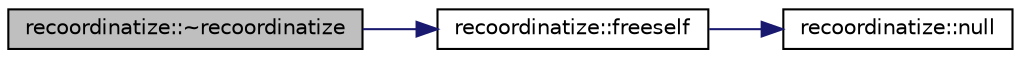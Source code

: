digraph "recoordinatize::~recoordinatize"
{
  edge [fontname="Helvetica",fontsize="10",labelfontname="Helvetica",labelfontsize="10"];
  node [fontname="Helvetica",fontsize="10",shape=record];
  rankdir="LR";
  Node3 [label="recoordinatize::~recoordinatize",height=0.2,width=0.4,color="black", fillcolor="grey75", style="filled", fontcolor="black"];
  Node3 -> Node4 [color="midnightblue",fontsize="10",style="solid",fontname="Helvetica"];
  Node4 [label="recoordinatize::freeself",height=0.2,width=0.4,color="black", fillcolor="white", style="filled",URL="$d3/d3c/classrecoordinatize.html#a54a3826523ae73370a2f4bee913e4cd0"];
  Node4 -> Node5 [color="midnightblue",fontsize="10",style="solid",fontname="Helvetica"];
  Node5 [label="recoordinatize::null",height=0.2,width=0.4,color="black", fillcolor="white", style="filled",URL="$d3/d3c/classrecoordinatize.html#a64a3ae223d272051c4ab32ceba842f24"];
}
